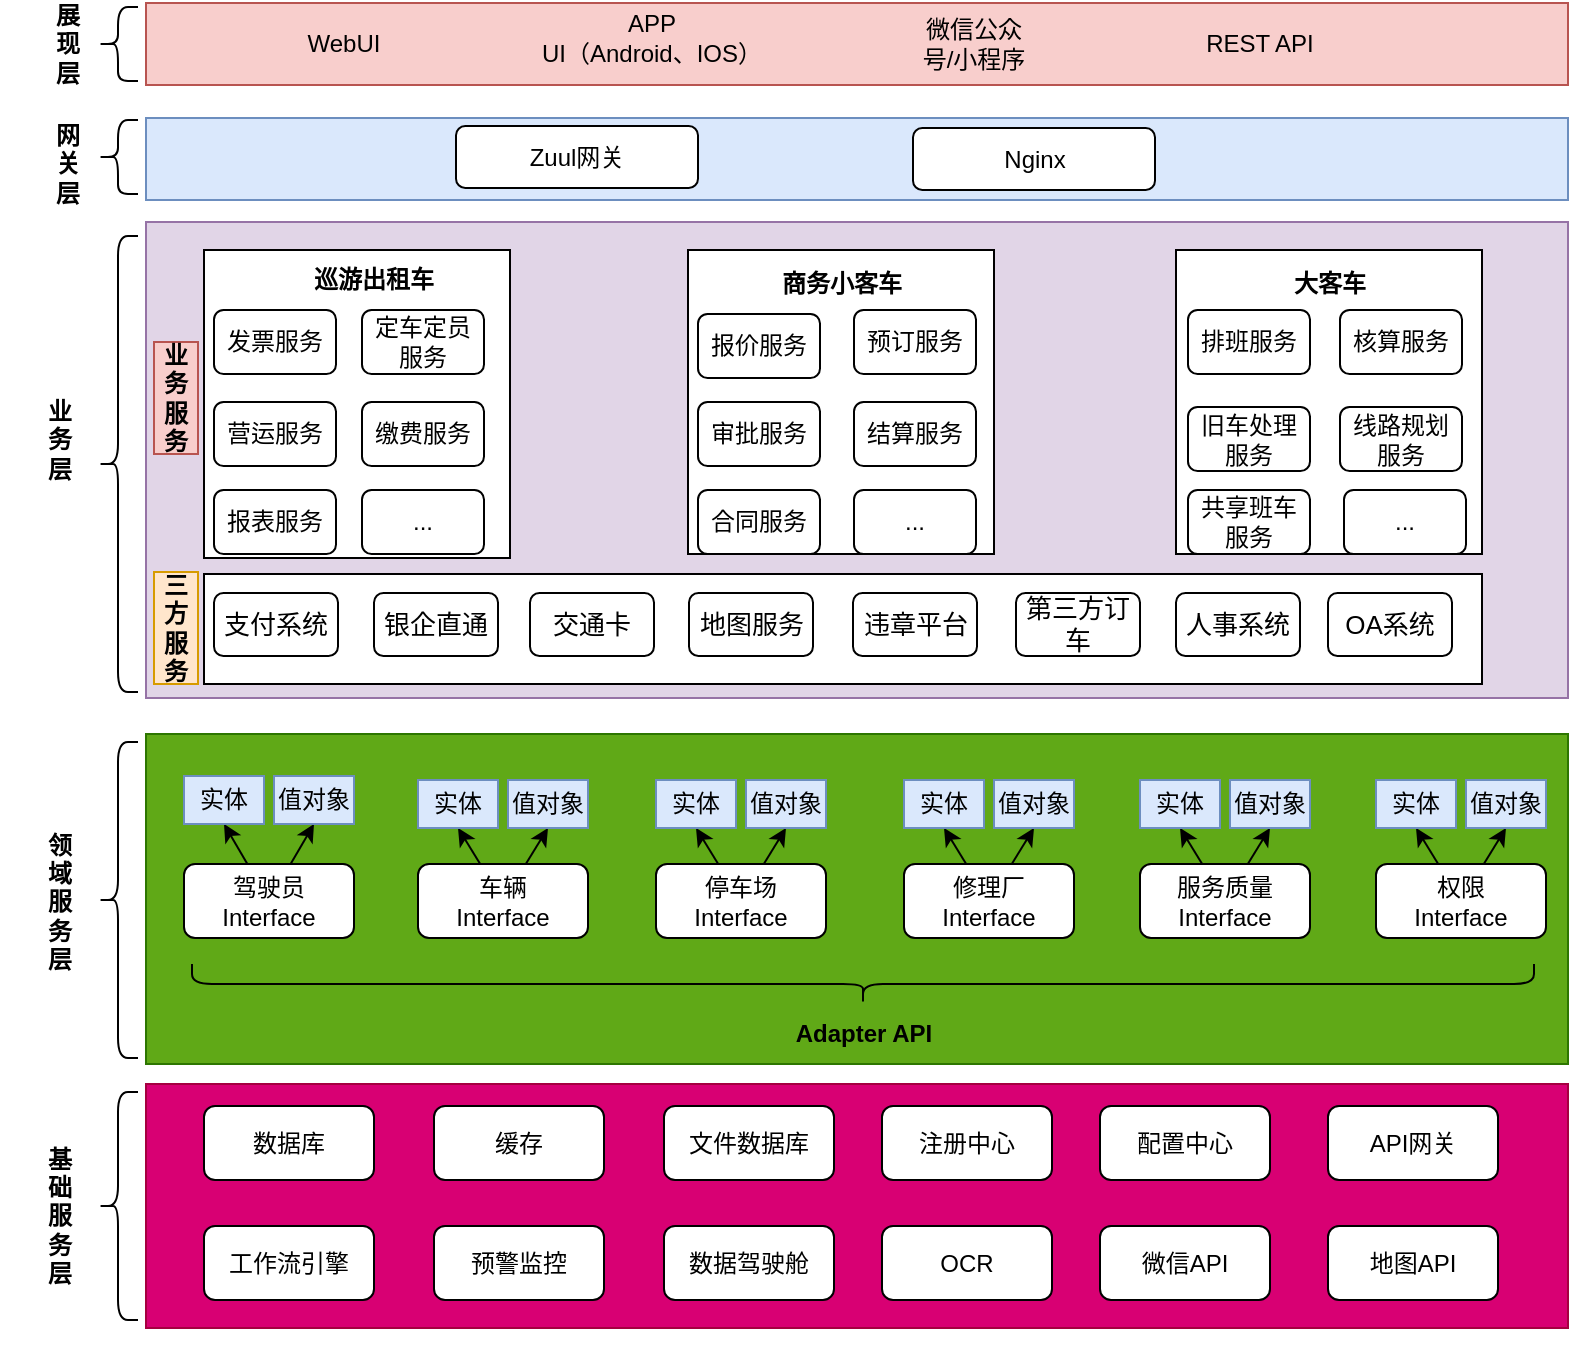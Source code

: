 <mxfile version="17.4.6" type="github">
  <diagram id="_OPJ3ktuhaSxSOlUuzS6" name="Page-1">
    <mxGraphModel dx="1822" dy="1162" grid="0" gridSize="10" guides="1" tooltips="1" connect="1" arrows="1" fold="1" page="0" pageScale="1" pageWidth="827" pageHeight="1169" math="0" shadow="0">
      <root>
        <mxCell id="0" />
        <mxCell id="1" parent="0" />
        <mxCell id="MZKURabroFCkZTYU_OP6-3" value="" style="shape=curlyBracket;whiteSpace=wrap;html=1;rounded=1;" parent="1" vertex="1">
          <mxGeometry x="-117" y="461" width="20" height="114" as="geometry" />
        </mxCell>
        <mxCell id="MZKURabroFCkZTYU_OP6-5" value="" style="rounded=0;whiteSpace=wrap;html=1;fillColor=#d80073;fontColor=#ffffff;strokeColor=#A50040;" parent="1" vertex="1">
          <mxGeometry x="-93" y="457" width="711" height="122" as="geometry" />
        </mxCell>
        <mxCell id="MZKURabroFCkZTYU_OP6-6" value="基&lt;br&gt;础&lt;br&gt;服&lt;br&gt;务&lt;br&gt;层" style="text;html=1;strokeColor=none;fillColor=none;align=center;verticalAlign=middle;whiteSpace=wrap;rounded=0;fontStyle=1" parent="1" vertex="1">
          <mxGeometry x="-166" y="452" width="60" height="141" as="geometry" />
        </mxCell>
        <mxCell id="MZKURabroFCkZTYU_OP6-7" value="数据库" style="rounded=1;whiteSpace=wrap;html=1;" parent="1" vertex="1">
          <mxGeometry x="-64" y="468" width="85" height="37" as="geometry" />
        </mxCell>
        <mxCell id="MZKURabroFCkZTYU_OP6-10" value="&lt;span style=&quot;text-align: left&quot;&gt;工作流引擎&lt;/span&gt;" style="rounded=1;whiteSpace=wrap;html=1;" parent="1" vertex="1">
          <mxGeometry x="-64" y="528" width="85" height="37" as="geometry" />
        </mxCell>
        <mxCell id="MZKURabroFCkZTYU_OP6-11" value="缓存" style="rounded=1;whiteSpace=wrap;html=1;" parent="1" vertex="1">
          <mxGeometry x="51" y="468" width="85" height="37" as="geometry" />
        </mxCell>
        <mxCell id="MZKURabroFCkZTYU_OP6-12" value="文件数据库" style="rounded=1;whiteSpace=wrap;html=1;" parent="1" vertex="1">
          <mxGeometry x="166" y="468" width="85" height="37" as="geometry" />
        </mxCell>
        <mxCell id="MZKURabroFCkZTYU_OP6-13" value="注册中心" style="rounded=1;whiteSpace=wrap;html=1;" parent="1" vertex="1">
          <mxGeometry x="275" y="468" width="85" height="37" as="geometry" />
        </mxCell>
        <mxCell id="MZKURabroFCkZTYU_OP6-14" value="配置中心" style="rounded=1;whiteSpace=wrap;html=1;" parent="1" vertex="1">
          <mxGeometry x="384" y="468" width="85" height="37" as="geometry" />
        </mxCell>
        <mxCell id="MZKURabroFCkZTYU_OP6-15" value="API网关" style="rounded=1;whiteSpace=wrap;html=1;" parent="1" vertex="1">
          <mxGeometry x="498" y="468" width="85" height="37" as="geometry" />
        </mxCell>
        <mxCell id="MZKURabroFCkZTYU_OP6-18" value="预警监控" style="rounded=1;whiteSpace=wrap;html=1;" parent="1" vertex="1">
          <mxGeometry x="51" y="528" width="85" height="37" as="geometry" />
        </mxCell>
        <mxCell id="MZKURabroFCkZTYU_OP6-20" value="OCR" style="rounded=1;whiteSpace=wrap;html=1;" parent="1" vertex="1">
          <mxGeometry x="275" y="528" width="85" height="37" as="geometry" />
        </mxCell>
        <mxCell id="MZKURabroFCkZTYU_OP6-21" value="微信API" style="rounded=1;whiteSpace=wrap;html=1;" parent="1" vertex="1">
          <mxGeometry x="384" y="528" width="85" height="37" as="geometry" />
        </mxCell>
        <mxCell id="MZKURabroFCkZTYU_OP6-22" value="地图API" style="rounded=1;whiteSpace=wrap;html=1;" parent="1" vertex="1">
          <mxGeometry x="498" y="528" width="85" height="37" as="geometry" />
        </mxCell>
        <mxCell id="MZKURabroFCkZTYU_OP6-23" value="数据驾驶舱" style="rounded=1;whiteSpace=wrap;html=1;" parent="1" vertex="1">
          <mxGeometry x="166" y="528" width="85" height="37" as="geometry" />
        </mxCell>
        <mxCell id="MZKURabroFCkZTYU_OP6-24" value="" style="rounded=0;whiteSpace=wrap;html=1;fillColor=#60a917;fontColor=#ffffff;strokeColor=#2D7600;" parent="1" vertex="1">
          <mxGeometry x="-93" y="282" width="711" height="165" as="geometry" />
        </mxCell>
        <mxCell id="MZKURabroFCkZTYU_OP6-25" value="领&lt;br&gt;域&lt;br&gt;服&lt;br&gt;务&lt;br&gt;层" style="text;html=1;strokeColor=none;fillColor=none;align=center;verticalAlign=middle;whiteSpace=wrap;rounded=0;fontStyle=1" parent="1" vertex="1">
          <mxGeometry x="-166" y="295" width="60" height="141" as="geometry" />
        </mxCell>
        <mxCell id="MZKURabroFCkZTYU_OP6-26" value="" style="shape=curlyBracket;whiteSpace=wrap;html=1;rounded=1;" parent="1" vertex="1">
          <mxGeometry x="-117" y="286" width="20" height="158" as="geometry" />
        </mxCell>
        <mxCell id="MZKURabroFCkZTYU_OP6-101" style="edgeStyle=none;rounded=0;orthogonalLoop=1;jettySize=auto;html=1;entryX=0.5;entryY=1;entryDx=0;entryDy=0;fontColor=#000000;" parent="1" source="MZKURabroFCkZTYU_OP6-71" target="MZKURabroFCkZTYU_OP6-91" edge="1">
          <mxGeometry relative="1" as="geometry" />
        </mxCell>
        <mxCell id="MZKURabroFCkZTYU_OP6-102" style="edgeStyle=none;rounded=0;orthogonalLoop=1;jettySize=auto;html=1;entryX=0.5;entryY=1;entryDx=0;entryDy=0;fontColor=#000000;" parent="1" source="MZKURabroFCkZTYU_OP6-71" target="MZKURabroFCkZTYU_OP6-92" edge="1">
          <mxGeometry relative="1" as="geometry" />
        </mxCell>
        <mxCell id="MZKURabroFCkZTYU_OP6-71" value="权限&lt;br&gt;Interface" style="rounded=1;whiteSpace=wrap;html=1;" parent="1" vertex="1">
          <mxGeometry x="522" y="347" width="85" height="37" as="geometry" />
        </mxCell>
        <mxCell id="MZKURabroFCkZTYU_OP6-81" style="rounded=0;orthogonalLoop=1;jettySize=auto;html=1;entryX=0.5;entryY=1;entryDx=0;entryDy=0;fontColor=#000000;" parent="1" source="MZKURabroFCkZTYU_OP6-72" target="MZKURabroFCkZTYU_OP6-79" edge="1">
          <mxGeometry relative="1" as="geometry" />
        </mxCell>
        <mxCell id="MZKURabroFCkZTYU_OP6-82" style="edgeStyle=none;rounded=0;orthogonalLoop=1;jettySize=auto;html=1;entryX=0.5;entryY=1;entryDx=0;entryDy=0;fontColor=#000000;" parent="1" source="MZKURabroFCkZTYU_OP6-72" target="MZKURabroFCkZTYU_OP6-80" edge="1">
          <mxGeometry relative="1" as="geometry" />
        </mxCell>
        <mxCell id="MZKURabroFCkZTYU_OP6-72" value="驾驶员 Interface" style="rounded=1;whiteSpace=wrap;html=1;" parent="1" vertex="1">
          <mxGeometry x="-74" y="347" width="85" height="37" as="geometry" />
        </mxCell>
        <mxCell id="MZKURabroFCkZTYU_OP6-93" style="edgeStyle=none;rounded=0;orthogonalLoop=1;jettySize=auto;html=1;entryX=0.5;entryY=1;entryDx=0;entryDy=0;fontColor=#000000;" parent="1" source="MZKURabroFCkZTYU_OP6-73" target="MZKURabroFCkZTYU_OP6-83" edge="1">
          <mxGeometry relative="1" as="geometry" />
        </mxCell>
        <mxCell id="MZKURabroFCkZTYU_OP6-94" style="edgeStyle=none;rounded=0;orthogonalLoop=1;jettySize=auto;html=1;entryX=0.5;entryY=1;entryDx=0;entryDy=0;fontColor=#000000;" parent="1" source="MZKURabroFCkZTYU_OP6-73" target="MZKURabroFCkZTYU_OP6-84" edge="1">
          <mxGeometry relative="1" as="geometry" />
        </mxCell>
        <mxCell id="MZKURabroFCkZTYU_OP6-73" value="车辆&lt;br&gt;Interface" style="rounded=1;whiteSpace=wrap;html=1;" parent="1" vertex="1">
          <mxGeometry x="43" y="347" width="85" height="37" as="geometry" />
        </mxCell>
        <mxCell id="MZKURabroFCkZTYU_OP6-95" style="edgeStyle=none;rounded=0;orthogonalLoop=1;jettySize=auto;html=1;entryX=0.5;entryY=1;entryDx=0;entryDy=0;fontColor=#000000;" parent="1" source="MZKURabroFCkZTYU_OP6-74" target="MZKURabroFCkZTYU_OP6-85" edge="1">
          <mxGeometry relative="1" as="geometry" />
        </mxCell>
        <mxCell id="MZKURabroFCkZTYU_OP6-96" style="edgeStyle=none;rounded=0;orthogonalLoop=1;jettySize=auto;html=1;entryX=0.5;entryY=1;entryDx=0;entryDy=0;fontColor=#000000;" parent="1" source="MZKURabroFCkZTYU_OP6-74" target="MZKURabroFCkZTYU_OP6-86" edge="1">
          <mxGeometry relative="1" as="geometry" />
        </mxCell>
        <mxCell id="MZKURabroFCkZTYU_OP6-74" value="停车场&lt;br&gt;Interface" style="rounded=1;whiteSpace=wrap;html=1;" parent="1" vertex="1">
          <mxGeometry x="162" y="347" width="85" height="37" as="geometry" />
        </mxCell>
        <mxCell id="MZKURabroFCkZTYU_OP6-97" style="edgeStyle=none;rounded=0;orthogonalLoop=1;jettySize=auto;html=1;entryX=0.5;entryY=1;entryDx=0;entryDy=0;fontColor=#000000;" parent="1" source="MZKURabroFCkZTYU_OP6-75" target="MZKURabroFCkZTYU_OP6-87" edge="1">
          <mxGeometry relative="1" as="geometry" />
        </mxCell>
        <mxCell id="MZKURabroFCkZTYU_OP6-98" style="edgeStyle=none;rounded=0;orthogonalLoop=1;jettySize=auto;html=1;entryX=0.5;entryY=1;entryDx=0;entryDy=0;fontColor=#000000;" parent="1" source="MZKURabroFCkZTYU_OP6-75" target="MZKURabroFCkZTYU_OP6-88" edge="1">
          <mxGeometry relative="1" as="geometry" />
        </mxCell>
        <mxCell id="MZKURabroFCkZTYU_OP6-75" value="修理厂&lt;br&gt;Interface" style="rounded=1;whiteSpace=wrap;html=1;" parent="1" vertex="1">
          <mxGeometry x="286" y="347" width="85" height="37" as="geometry" />
        </mxCell>
        <mxCell id="MZKURabroFCkZTYU_OP6-99" style="edgeStyle=none;rounded=0;orthogonalLoop=1;jettySize=auto;html=1;entryX=0.5;entryY=1;entryDx=0;entryDy=0;fontColor=#000000;" parent="1" source="MZKURabroFCkZTYU_OP6-76" target="MZKURabroFCkZTYU_OP6-89" edge="1">
          <mxGeometry relative="1" as="geometry" />
        </mxCell>
        <mxCell id="MZKURabroFCkZTYU_OP6-100" style="edgeStyle=none;rounded=0;orthogonalLoop=1;jettySize=auto;html=1;entryX=0.5;entryY=1;entryDx=0;entryDy=0;fontColor=#000000;" parent="1" source="MZKURabroFCkZTYU_OP6-76" target="MZKURabroFCkZTYU_OP6-90" edge="1">
          <mxGeometry relative="1" as="geometry" />
        </mxCell>
        <mxCell id="MZKURabroFCkZTYU_OP6-76" value="服务质量&lt;br&gt;Interface" style="rounded=1;whiteSpace=wrap;html=1;" parent="1" vertex="1">
          <mxGeometry x="404" y="347" width="85" height="37" as="geometry" />
        </mxCell>
        <mxCell id="MZKURabroFCkZTYU_OP6-77" value="" style="shape=curlyBracket;whiteSpace=wrap;html=1;rounded=1;flipH=1;fontColor=#000000;size=0.5;direction=north;" parent="1" vertex="1">
          <mxGeometry x="-70" y="397" width="671" height="20" as="geometry" />
        </mxCell>
        <mxCell id="MZKURabroFCkZTYU_OP6-78" value="Adapter API" style="text;html=1;strokeColor=none;fillColor=none;align=center;verticalAlign=middle;whiteSpace=wrap;rounded=0;fontColor=#000000;fontStyle=1" parent="1" vertex="1">
          <mxGeometry x="215.5" y="417" width="100" height="30" as="geometry" />
        </mxCell>
        <mxCell id="MZKURabroFCkZTYU_OP6-79" value="实体" style="text;html=1;strokeColor=#6c8ebf;fillColor=#dae8fc;align=center;verticalAlign=middle;whiteSpace=wrap;rounded=0;" parent="1" vertex="1">
          <mxGeometry x="-74" y="303" width="40" height="24" as="geometry" />
        </mxCell>
        <mxCell id="MZKURabroFCkZTYU_OP6-80" value="值对象" style="text;html=1;strokeColor=#6c8ebf;fillColor=#dae8fc;align=center;verticalAlign=middle;whiteSpace=wrap;rounded=0;" parent="1" vertex="1">
          <mxGeometry x="-29" y="303" width="40" height="24" as="geometry" />
        </mxCell>
        <mxCell id="MZKURabroFCkZTYU_OP6-83" value="实体" style="text;html=1;strokeColor=#6c8ebf;fillColor=#dae8fc;align=center;verticalAlign=middle;whiteSpace=wrap;rounded=0;" parent="1" vertex="1">
          <mxGeometry x="43" y="305" width="40" height="24" as="geometry" />
        </mxCell>
        <mxCell id="MZKURabroFCkZTYU_OP6-84" value="值对象" style="text;html=1;strokeColor=#6c8ebf;fillColor=#dae8fc;align=center;verticalAlign=middle;whiteSpace=wrap;rounded=0;" parent="1" vertex="1">
          <mxGeometry x="88" y="305" width="40" height="24" as="geometry" />
        </mxCell>
        <mxCell id="MZKURabroFCkZTYU_OP6-85" value="实体" style="text;html=1;strokeColor=#6c8ebf;fillColor=#dae8fc;align=center;verticalAlign=middle;whiteSpace=wrap;rounded=0;" parent="1" vertex="1">
          <mxGeometry x="162" y="305" width="40" height="24" as="geometry" />
        </mxCell>
        <mxCell id="MZKURabroFCkZTYU_OP6-86" value="值对象" style="text;html=1;strokeColor=#6c8ebf;fillColor=#dae8fc;align=center;verticalAlign=middle;whiteSpace=wrap;rounded=0;" parent="1" vertex="1">
          <mxGeometry x="207" y="305" width="40" height="24" as="geometry" />
        </mxCell>
        <mxCell id="MZKURabroFCkZTYU_OP6-87" value="实体" style="text;html=1;strokeColor=#6c8ebf;fillColor=#dae8fc;align=center;verticalAlign=middle;whiteSpace=wrap;rounded=0;" parent="1" vertex="1">
          <mxGeometry x="286" y="305" width="40" height="24" as="geometry" />
        </mxCell>
        <mxCell id="MZKURabroFCkZTYU_OP6-88" value="值对象" style="text;html=1;strokeColor=#6c8ebf;fillColor=#dae8fc;align=center;verticalAlign=middle;whiteSpace=wrap;rounded=0;" parent="1" vertex="1">
          <mxGeometry x="331" y="305" width="40" height="24" as="geometry" />
        </mxCell>
        <mxCell id="MZKURabroFCkZTYU_OP6-89" value="实体" style="text;html=1;strokeColor=#6c8ebf;fillColor=#dae8fc;align=center;verticalAlign=middle;whiteSpace=wrap;rounded=0;" parent="1" vertex="1">
          <mxGeometry x="404" y="305" width="40" height="24" as="geometry" />
        </mxCell>
        <mxCell id="MZKURabroFCkZTYU_OP6-90" value="值对象" style="text;html=1;strokeColor=#6c8ebf;fillColor=#dae8fc;align=center;verticalAlign=middle;whiteSpace=wrap;rounded=0;" parent="1" vertex="1">
          <mxGeometry x="449" y="305" width="40" height="24" as="geometry" />
        </mxCell>
        <mxCell id="MZKURabroFCkZTYU_OP6-91" value="实体" style="text;html=1;strokeColor=#6c8ebf;fillColor=#dae8fc;align=center;verticalAlign=middle;whiteSpace=wrap;rounded=0;" parent="1" vertex="1">
          <mxGeometry x="522" y="305" width="40" height="24" as="geometry" />
        </mxCell>
        <mxCell id="MZKURabroFCkZTYU_OP6-92" value="值对象" style="text;html=1;strokeColor=#6c8ebf;fillColor=#dae8fc;align=center;verticalAlign=middle;whiteSpace=wrap;rounded=0;" parent="1" vertex="1">
          <mxGeometry x="567" y="305" width="40" height="24" as="geometry" />
        </mxCell>
        <mxCell id="MZKURabroFCkZTYU_OP6-103" value="" style="rounded=0;whiteSpace=wrap;html=1;fillColor=#e1d5e7;strokeColor=#9673a6;" parent="1" vertex="1">
          <mxGeometry x="-93" y="26" width="711" height="238" as="geometry" />
        </mxCell>
        <mxCell id="MZKURabroFCkZTYU_OP6-104" value="业&lt;br&gt;务&lt;br&gt;层" style="text;html=1;strokeColor=none;fillColor=none;align=center;verticalAlign=middle;whiteSpace=wrap;rounded=0;fontStyle=1" parent="1" vertex="1">
          <mxGeometry x="-166" y="64" width="60" height="141" as="geometry" />
        </mxCell>
        <mxCell id="MZKURabroFCkZTYU_OP6-105" value="" style="shape=curlyBracket;whiteSpace=wrap;html=1;rounded=1;" parent="1" vertex="1">
          <mxGeometry x="-117" y="33" width="20" height="228" as="geometry" />
        </mxCell>
        <mxCell id="MZKURabroFCkZTYU_OP6-106" value="" style="rounded=0;whiteSpace=wrap;html=1;fontColor=#000000;" parent="1" vertex="1">
          <mxGeometry x="-64" y="40" width="153" height="154" as="geometry" />
        </mxCell>
        <mxCell id="MZKURabroFCkZTYU_OP6-107" value="" style="rounded=0;whiteSpace=wrap;html=1;fontColor=#000000;" parent="1" vertex="1">
          <mxGeometry x="178" y="40" width="153" height="152" as="geometry" />
        </mxCell>
        <mxCell id="MZKURabroFCkZTYU_OP6-108" value="" style="rounded=0;whiteSpace=wrap;html=1;fontColor=#000000;" parent="1" vertex="1">
          <mxGeometry x="422" y="40" width="153" height="152" as="geometry" />
        </mxCell>
        <mxCell id="MZKURabroFCkZTYU_OP6-109" value="巡游出租车" style="text;html=1;strokeColor=none;fillColor=none;align=center;verticalAlign=middle;whiteSpace=wrap;rounded=0;fontColor=#000000;fontStyle=1" parent="1" vertex="1">
          <mxGeometry x="-17" y="40" width="76" height="30" as="geometry" />
        </mxCell>
        <mxCell id="MZKURabroFCkZTYU_OP6-110" value="商务小客车" style="text;html=1;strokeColor=none;fillColor=none;align=center;verticalAlign=middle;whiteSpace=wrap;rounded=0;fontColor=#000000;fontStyle=1" parent="1" vertex="1">
          <mxGeometry x="216.5" y="42" width="76" height="30" as="geometry" />
        </mxCell>
        <mxCell id="MZKURabroFCkZTYU_OP6-111" value="大客车" style="text;html=1;strokeColor=none;fillColor=none;align=center;verticalAlign=middle;whiteSpace=wrap;rounded=0;fontColor=#000000;fontStyle=1" parent="1" vertex="1">
          <mxGeometry x="460.5" y="42" width="76" height="30" as="geometry" />
        </mxCell>
        <mxCell id="MZKURabroFCkZTYU_OP6-112" value="" style="rounded=0;whiteSpace=wrap;html=1;fontColor=#000000;" parent="1" vertex="1">
          <mxGeometry x="-64" y="202" width="639" height="55" as="geometry" />
        </mxCell>
        <mxCell id="MZKURabroFCkZTYU_OP6-115" value="发票服务" style="rounded=1;whiteSpace=wrap;html=1;fontColor=#000000;" parent="1" vertex="1">
          <mxGeometry x="-59" y="70" width="61" height="32" as="geometry" />
        </mxCell>
        <mxCell id="MZKURabroFCkZTYU_OP6-116" value="定车定员服务" style="rounded=1;whiteSpace=wrap;html=1;fontColor=#000000;" parent="1" vertex="1">
          <mxGeometry x="15" y="70" width="61" height="32" as="geometry" />
        </mxCell>
        <mxCell id="MZKURabroFCkZTYU_OP6-117" value="营运服务" style="rounded=1;whiteSpace=wrap;html=1;fontColor=#000000;" parent="1" vertex="1">
          <mxGeometry x="-59" y="116" width="61" height="32" as="geometry" />
        </mxCell>
        <mxCell id="MZKURabroFCkZTYU_OP6-118" value="缴费服务" style="rounded=1;whiteSpace=wrap;html=1;fontColor=#000000;" parent="1" vertex="1">
          <mxGeometry x="15" y="116" width="61" height="32" as="geometry" />
        </mxCell>
        <mxCell id="MZKURabroFCkZTYU_OP6-119" value="报表服务" style="rounded=1;whiteSpace=wrap;html=1;fontColor=#000000;" parent="1" vertex="1">
          <mxGeometry x="-59" y="160" width="61" height="32" as="geometry" />
        </mxCell>
        <mxCell id="MZKURabroFCkZTYU_OP6-120" value="..." style="rounded=1;whiteSpace=wrap;html=1;fontColor=#000000;" parent="1" vertex="1">
          <mxGeometry x="15" y="160" width="61" height="32" as="geometry" />
        </mxCell>
        <mxCell id="MZKURabroFCkZTYU_OP6-126" value="报价服务" style="rounded=1;whiteSpace=wrap;html=1;fontColor=#000000;" parent="1" vertex="1">
          <mxGeometry x="183" y="72" width="61" height="32" as="geometry" />
        </mxCell>
        <mxCell id="MZKURabroFCkZTYU_OP6-127" value="预订服务" style="rounded=1;whiteSpace=wrap;html=1;fontColor=#000000;" parent="1" vertex="1">
          <mxGeometry x="261" y="70" width="61" height="32" as="geometry" />
        </mxCell>
        <mxCell id="MZKURabroFCkZTYU_OP6-128" value="审批服务" style="rounded=1;whiteSpace=wrap;html=1;fontColor=#000000;" parent="1" vertex="1">
          <mxGeometry x="183" y="116" width="61" height="32" as="geometry" />
        </mxCell>
        <mxCell id="MZKURabroFCkZTYU_OP6-129" value="结算服务" style="rounded=1;whiteSpace=wrap;html=1;fontColor=#000000;" parent="1" vertex="1">
          <mxGeometry x="261" y="116" width="61" height="32" as="geometry" />
        </mxCell>
        <mxCell id="MZKURabroFCkZTYU_OP6-130" value="合同服务" style="rounded=1;whiteSpace=wrap;html=1;fontColor=#000000;" parent="1" vertex="1">
          <mxGeometry x="183" y="160" width="61" height="32" as="geometry" />
        </mxCell>
        <mxCell id="MZKURabroFCkZTYU_OP6-131" value="..." style="rounded=1;whiteSpace=wrap;html=1;fontColor=#000000;" parent="1" vertex="1">
          <mxGeometry x="261" y="160" width="61" height="32" as="geometry" />
        </mxCell>
        <mxCell id="MZKURabroFCkZTYU_OP6-132" value="排班服务" style="rounded=1;whiteSpace=wrap;html=1;fontColor=#000000;" parent="1" vertex="1">
          <mxGeometry x="428" y="70" width="61" height="32" as="geometry" />
        </mxCell>
        <mxCell id="MZKURabroFCkZTYU_OP6-133" value="核算服务" style="rounded=1;whiteSpace=wrap;html=1;fontColor=#000000;" parent="1" vertex="1">
          <mxGeometry x="504" y="70" width="61" height="32" as="geometry" />
        </mxCell>
        <mxCell id="MZKURabroFCkZTYU_OP6-134" value="旧车处理服务" style="rounded=1;whiteSpace=wrap;html=1;fontColor=#000000;" parent="1" vertex="1">
          <mxGeometry x="428" y="118.5" width="61" height="32" as="geometry" />
        </mxCell>
        <mxCell id="MZKURabroFCkZTYU_OP6-135" value="线路规划服务" style="rounded=1;whiteSpace=wrap;html=1;fontColor=#000000;" parent="1" vertex="1">
          <mxGeometry x="504" y="118.5" width="61" height="32" as="geometry" />
        </mxCell>
        <mxCell id="MZKURabroFCkZTYU_OP6-136" value="共享班车服务" style="rounded=1;whiteSpace=wrap;html=1;fontColor=#000000;" parent="1" vertex="1">
          <mxGeometry x="428" y="160" width="61" height="32" as="geometry" />
        </mxCell>
        <mxCell id="MZKURabroFCkZTYU_OP6-137" value="..." style="rounded=1;whiteSpace=wrap;html=1;fontColor=#000000;" parent="1" vertex="1">
          <mxGeometry x="506" y="160" width="61" height="32" as="geometry" />
        </mxCell>
        <mxCell id="MZKURabroFCkZTYU_OP6-138" value="支付系统" style="rounded=1;whiteSpace=wrap;html=1;fontSize=13;" parent="1" vertex="1">
          <mxGeometry x="-59" y="211.5" width="62" height="31.5" as="geometry" />
        </mxCell>
        <mxCell id="MZKURabroFCkZTYU_OP6-144" value="银企直通" style="rounded=1;whiteSpace=wrap;html=1;fontSize=13;" parent="1" vertex="1">
          <mxGeometry x="21" y="211.5" width="62" height="31.5" as="geometry" />
        </mxCell>
        <mxCell id="MZKURabroFCkZTYU_OP6-145" value="交通卡" style="rounded=1;whiteSpace=wrap;html=1;fontSize=13;" parent="1" vertex="1">
          <mxGeometry x="99" y="211.5" width="62" height="31.5" as="geometry" />
        </mxCell>
        <mxCell id="MZKURabroFCkZTYU_OP6-146" value="地图服务" style="rounded=1;whiteSpace=wrap;html=1;fontSize=13;" parent="1" vertex="1">
          <mxGeometry x="178.5" y="211.5" width="62" height="31.5" as="geometry" />
        </mxCell>
        <mxCell id="MZKURabroFCkZTYU_OP6-148" value="违章平台" style="rounded=1;whiteSpace=wrap;html=1;fontSize=13;" parent="1" vertex="1">
          <mxGeometry x="260.5" y="211.5" width="62" height="31.5" as="geometry" />
        </mxCell>
        <mxCell id="MZKURabroFCkZTYU_OP6-149" value="第三方订车" style="rounded=1;whiteSpace=wrap;html=1;fontSize=13;" parent="1" vertex="1">
          <mxGeometry x="342" y="211.5" width="62" height="31.5" as="geometry" />
        </mxCell>
        <mxCell id="MZKURabroFCkZTYU_OP6-150" value="人事系统" style="rounded=1;whiteSpace=wrap;html=1;fontSize=13;" parent="1" vertex="1">
          <mxGeometry x="422" y="211.5" width="62" height="31.5" as="geometry" />
        </mxCell>
        <mxCell id="MZKURabroFCkZTYU_OP6-151" value="OA系统" style="rounded=1;whiteSpace=wrap;html=1;fontSize=13;" parent="1" vertex="1">
          <mxGeometry x="498" y="211.5" width="62" height="31.5" as="geometry" />
        </mxCell>
        <mxCell id="MZKURabroFCkZTYU_OP6-152" value="三&lt;br&gt;方&lt;br&gt;服&lt;br&gt;务" style="text;html=1;strokeColor=#d79b00;fillColor=#ffe6cc;align=center;verticalAlign=middle;whiteSpace=wrap;rounded=0;fontStyle=1" parent="1" vertex="1">
          <mxGeometry x="-89" y="201" width="22" height="56" as="geometry" />
        </mxCell>
        <mxCell id="MZKURabroFCkZTYU_OP6-153" value="" style="rounded=0;whiteSpace=wrap;html=1;fillColor=#dae8fc;strokeColor=#6c8ebf;" parent="1" vertex="1">
          <mxGeometry x="-93" y="-26" width="711" height="41" as="geometry" />
        </mxCell>
        <mxCell id="MZKURabroFCkZTYU_OP6-154" value="网&lt;br&gt;关&lt;br&gt;层" style="text;html=1;strokeColor=none;fillColor=none;align=center;verticalAlign=middle;whiteSpace=wrap;rounded=0;fontColor=#000000;fontStyle=1" parent="1" vertex="1">
          <mxGeometry x="-162" y="-18" width="60" height="30" as="geometry" />
        </mxCell>
        <mxCell id="MZKURabroFCkZTYU_OP6-155" value="" style="shape=curlyBracket;whiteSpace=wrap;html=1;rounded=1;fontColor=#000000;" parent="1" vertex="1">
          <mxGeometry x="-117" y="-25" width="20" height="37" as="geometry" />
        </mxCell>
        <mxCell id="MZKURabroFCkZTYU_OP6-156" value="Zuul网关" style="rounded=1;whiteSpace=wrap;html=1;fontColor=#000000;" parent="1" vertex="1">
          <mxGeometry x="62" y="-22" width="121" height="31" as="geometry" />
        </mxCell>
        <mxCell id="MZKURabroFCkZTYU_OP6-157" value="Nginx" style="rounded=1;whiteSpace=wrap;html=1;fontColor=#000000;" parent="1" vertex="1">
          <mxGeometry x="290.5" y="-21" width="121" height="31" as="geometry" />
        </mxCell>
        <mxCell id="MZKURabroFCkZTYU_OP6-158" value="展&lt;br&gt;现&lt;br&gt;层" style="text;html=1;strokeColor=none;fillColor=none;align=center;verticalAlign=middle;whiteSpace=wrap;rounded=0;fontColor=#000000;fontStyle=1" parent="1" vertex="1">
          <mxGeometry x="-162" y="-78" width="60" height="30" as="geometry" />
        </mxCell>
        <mxCell id="MZKURabroFCkZTYU_OP6-159" value="" style="rounded=0;whiteSpace=wrap;html=1;fillColor=#f8cecc;strokeColor=#b85450;" parent="1" vertex="1">
          <mxGeometry x="-93" y="-83.5" width="711" height="41" as="geometry" />
        </mxCell>
        <mxCell id="MZKURabroFCkZTYU_OP6-160" value="" style="shape=curlyBracket;whiteSpace=wrap;html=1;rounded=1;fontColor=#000000;" parent="1" vertex="1">
          <mxGeometry x="-117" y="-81.5" width="20" height="37" as="geometry" />
        </mxCell>
        <mxCell id="MZKURabroFCkZTYU_OP6-161" value="业务服务" style="text;html=1;strokeColor=#b85450;fillColor=#f8cecc;align=center;verticalAlign=middle;whiteSpace=wrap;rounded=0;fontStyle=1" parent="1" vertex="1">
          <mxGeometry x="-89" y="86" width="22" height="56" as="geometry" />
        </mxCell>
        <mxCell id="MZKURabroFCkZTYU_OP6-162" value="WebUI" style="text;html=1;strokeColor=none;fillColor=none;align=center;verticalAlign=middle;whiteSpace=wrap;rounded=0;fontColor=#000000;" parent="1" vertex="1">
          <mxGeometry x="-24" y="-78" width="60" height="30" as="geometry" />
        </mxCell>
        <mxCell id="MZKURabroFCkZTYU_OP6-163" value="APP&lt;br&gt;UI（Android、IOS）" style="text;html=1;strokeColor=none;fillColor=none;align=center;verticalAlign=middle;whiteSpace=wrap;rounded=0;fontColor=#000000;" parent="1" vertex="1">
          <mxGeometry x="89" y="-81.5" width="142" height="30" as="geometry" />
        </mxCell>
        <mxCell id="MZKURabroFCkZTYU_OP6-164" value="微信公众号/小程序" style="text;html=1;strokeColor=none;fillColor=none;align=center;verticalAlign=middle;whiteSpace=wrap;rounded=0;fontColor=#000000;" parent="1" vertex="1">
          <mxGeometry x="290.5" y="-78" width="60" height="30" as="geometry" />
        </mxCell>
        <mxCell id="MZKURabroFCkZTYU_OP6-165" value="REST API" style="text;html=1;strokeColor=none;fillColor=none;align=center;verticalAlign=middle;whiteSpace=wrap;rounded=0;fontColor=#000000;" parent="1" vertex="1">
          <mxGeometry x="434" y="-78" width="60" height="30" as="geometry" />
        </mxCell>
      </root>
    </mxGraphModel>
  </diagram>
</mxfile>
